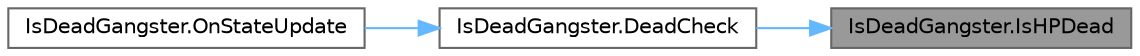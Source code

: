 digraph "IsDeadGangster.IsHPDead"
{
 // LATEX_PDF_SIZE
  bgcolor="transparent";
  edge [fontname=Helvetica,fontsize=10,labelfontname=Helvetica,labelfontsize=10];
  node [fontname=Helvetica,fontsize=10,shape=box,height=0.2,width=0.4];
  rankdir="RL";
  Node1 [id="Node000001",label="IsDeadGangster.IsHPDead",height=0.2,width=0.4,color="gray40", fillcolor="grey60", style="filled", fontcolor="black",tooltip="HPが0以下か確認"];
  Node1 -> Node2 [id="edge1_Node000001_Node000002",dir="back",color="steelblue1",style="solid",tooltip=" "];
  Node2 [id="Node000002",label="IsDeadGangster.DeadCheck",height=0.2,width=0.4,color="grey40", fillcolor="white", style="filled",URL="$class_is_dead_gangster.html#aab6fa09afc748e31dba3a766bb1a04be",tooltip="死亡状態か確認 Updateで回す"];
  Node2 -> Node3 [id="edge2_Node000002_Node000003",dir="back",color="steelblue1",style="solid",tooltip=" "];
  Node3 [id="Node000003",label="IsDeadGangster.OnStateUpdate",height=0.2,width=0.4,color="grey40", fillcolor="white", style="filled",URL="$class_is_dead_gangster.html#a3ce24698115cb282a97cf51894576ec3",tooltip=" "];
}
